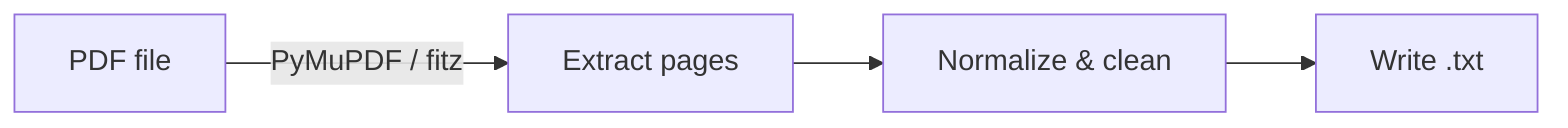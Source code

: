 flowchart LR
  PDF[PDF file] -->|"PyMuPDF / fitz"| EXTRACT[Extract pages]
  EXTRACT --> CLEAN[Normalize & clean]
  CLEAN --> TXT[Write .txt]